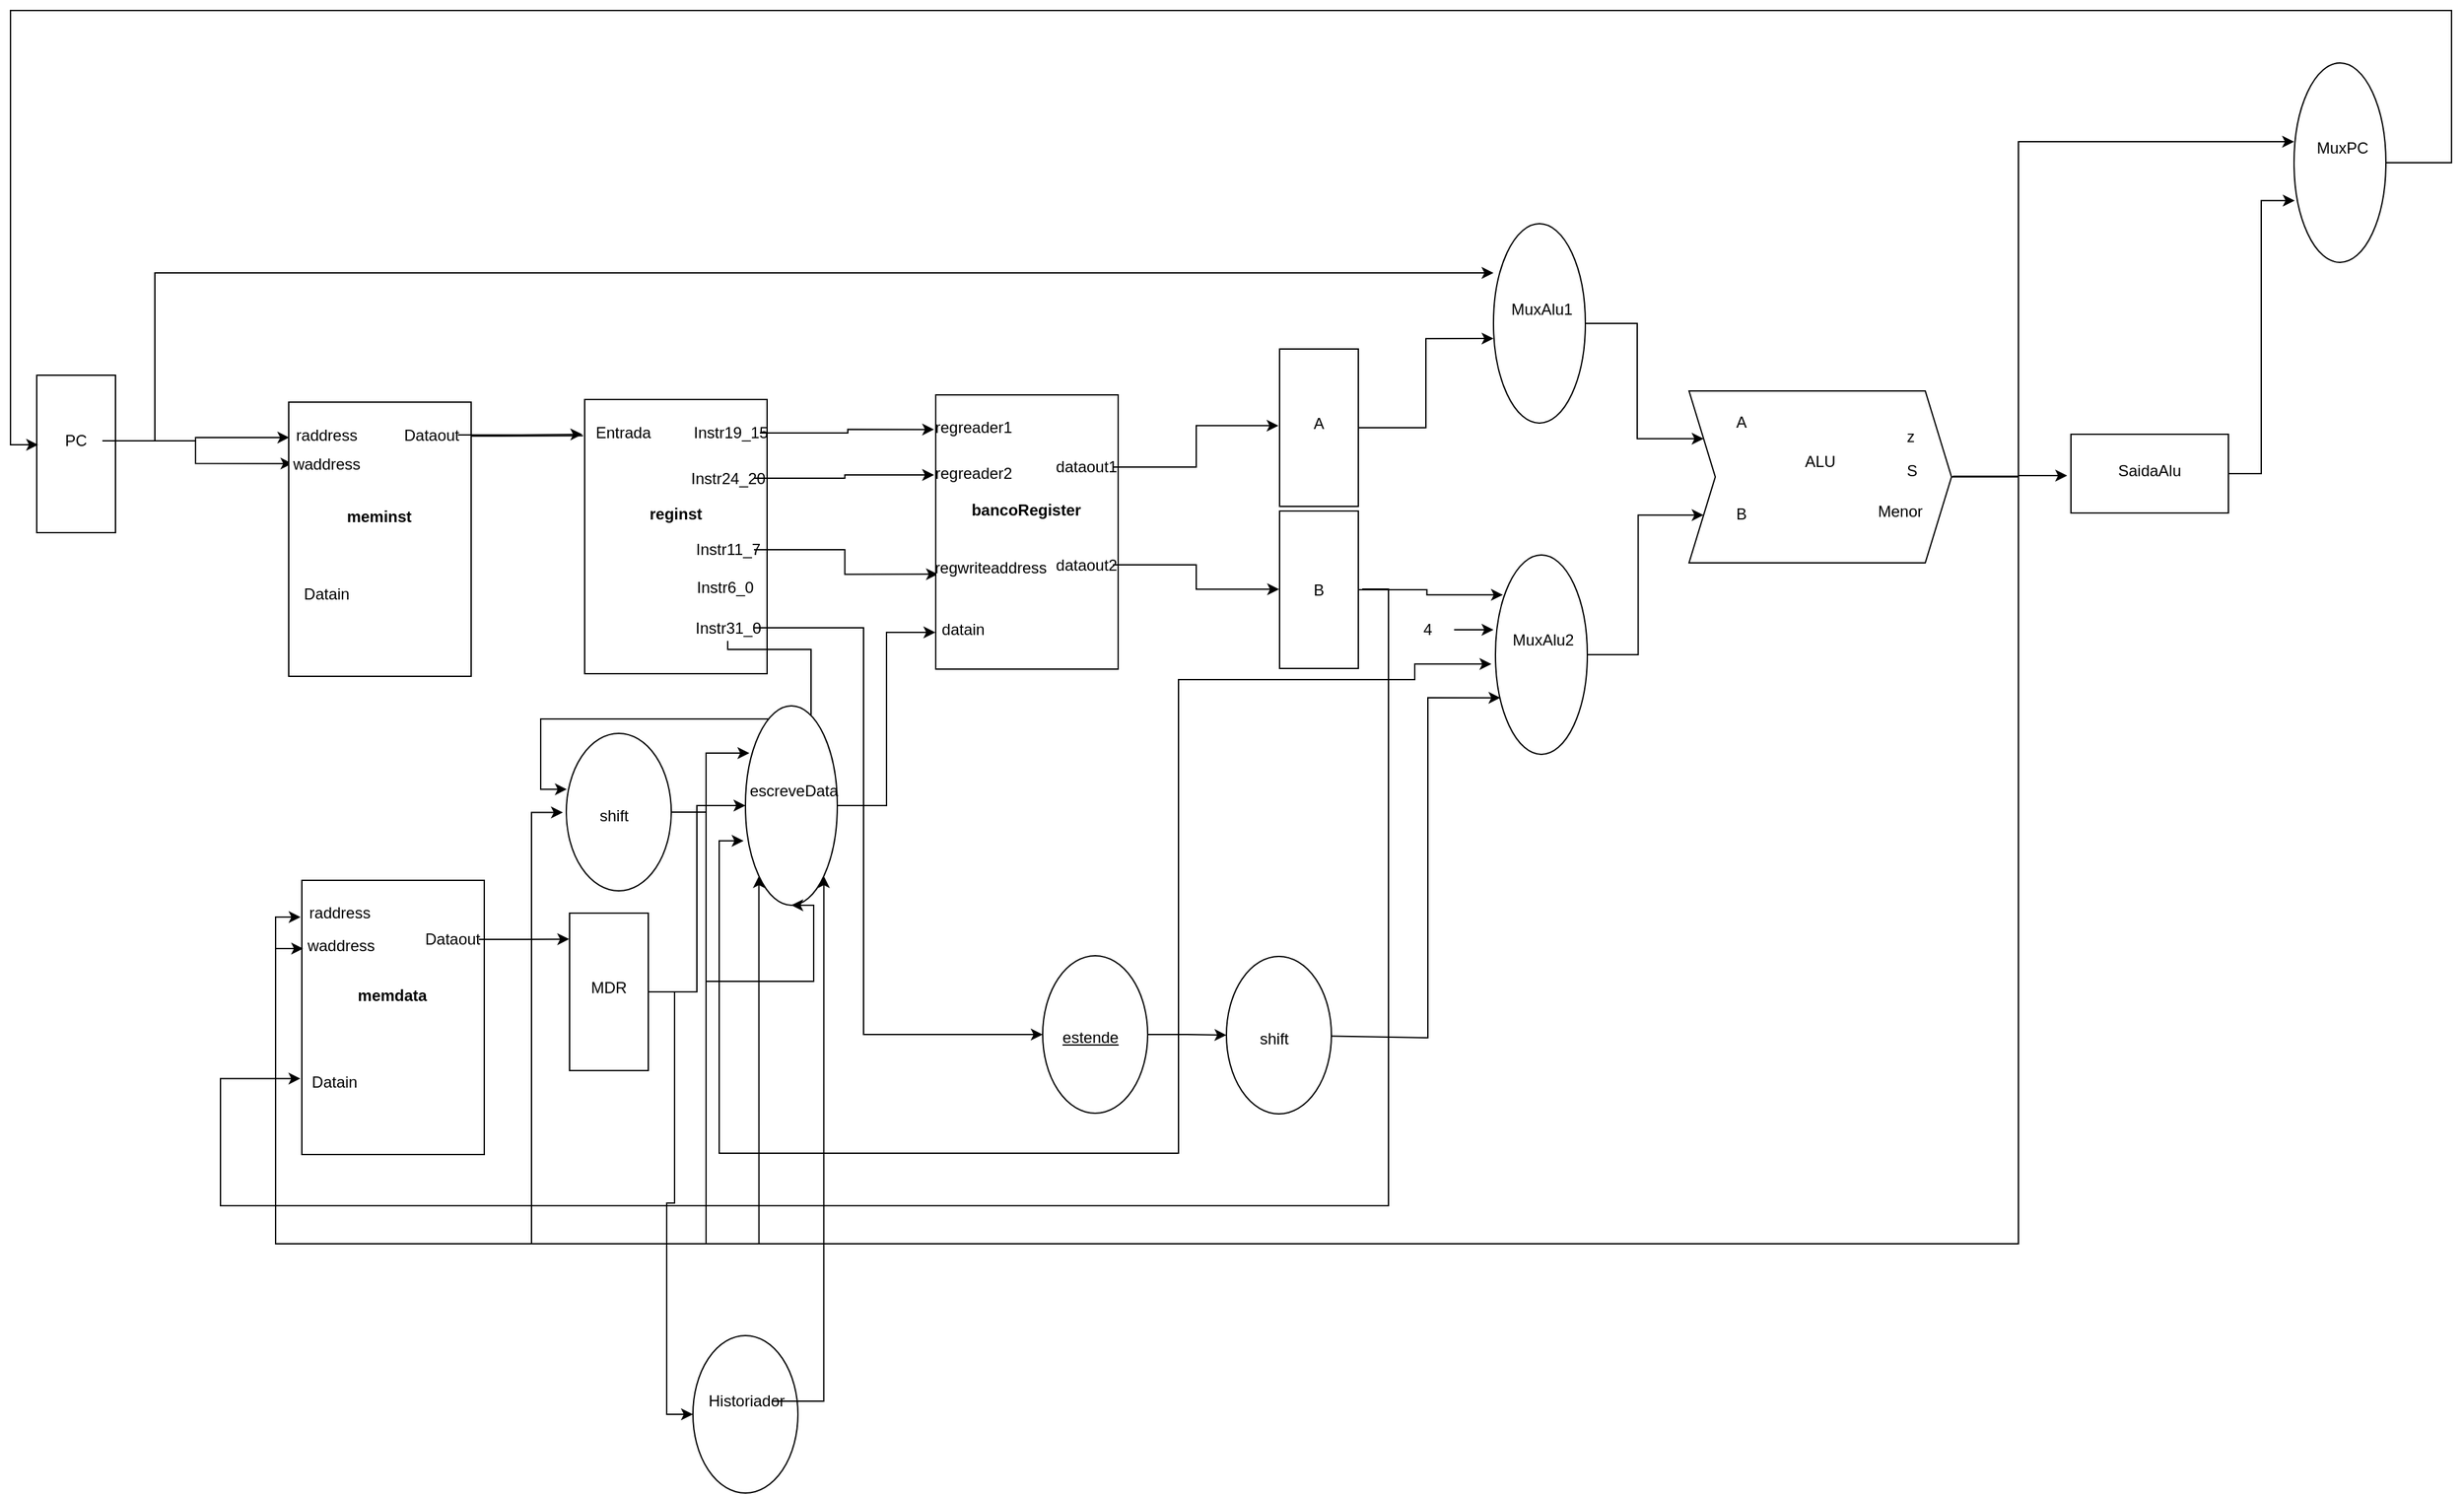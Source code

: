 <mxfile pages="1" version="11.2.8" type="github"><diagram id="BK2MosaaJc6s3cNC-S-s" name="Page-1"><mxGraphModel dx="1005" dy="513" grid="1" gridSize="10" guides="1" tooltips="1" connect="1" arrows="1" fold="1" page="1" pageScale="1" pageWidth="10000" pageHeight="10000" math="0" shadow="0"><root><mxCell id="0"/><mxCell id="1" parent="0"/><mxCell id="1Pwe8GG29_QsZhxiS9Jx-3" value="" style="verticalLabelPosition=bottom;verticalAlign=top;html=1;shape=mxgraph.basic.rect;fillColor=#ffffff;fillColor2=none;strokeColor=#000000;strokeWidth=1;size=20;indent=5;rotation=90;" parent="1" vertex="1"><mxGeometry x="410" y="608" width="120" height="60" as="geometry"/></mxCell><mxCell id="1Pwe8GG29_QsZhxiS9Jx-87" style="edgeStyle=orthogonalEdgeStyle;rounded=0;orthogonalLoop=1;jettySize=auto;html=1;entryX=0.129;entryY=0.997;entryDx=0;entryDy=0;entryPerimeter=0;" parent="1" source="1Pwe8GG29_QsZhxiS9Jx-2" target="1Pwe8GG29_QsZhxiS9Jx-49" edge="1"><mxGeometry relative="1" as="geometry"/></mxCell><mxCell id="1Pwe8GG29_QsZhxiS9Jx-88" style="edgeStyle=orthogonalEdgeStyle;rounded=0;orthogonalLoop=1;jettySize=auto;html=1;entryX=0.224;entryY=0.98;entryDx=0;entryDy=0;entryPerimeter=0;" parent="1" source="1Pwe8GG29_QsZhxiS9Jx-2" target="1Pwe8GG29_QsZhxiS9Jx-49" edge="1"><mxGeometry relative="1" as="geometry"/></mxCell><mxCell id="1Pwe8GG29_QsZhxiS9Jx-117" style="edgeStyle=orthogonalEdgeStyle;rounded=0;orthogonalLoop=1;jettySize=auto;html=1;entryX=0.247;entryY=1;entryDx=0;entryDy=0;entryPerimeter=0;" parent="1" source="1Pwe8GG29_QsZhxiS9Jx-2" target="1Pwe8GG29_QsZhxiS9Jx-81" edge="1"><mxGeometry relative="1" as="geometry"><Array as="points"><mxPoint x="530" y="628"/><mxPoint x="530" y="500"/></Array></mxGeometry></mxCell><mxCell id="1Pwe8GG29_QsZhxiS9Jx-2" value="PC" style="text;html=1;strokeColor=none;fillColor=none;align=center;verticalAlign=middle;whiteSpace=wrap;rounded=0;" parent="1" vertex="1"><mxGeometry x="450" y="618" width="40" height="20" as="geometry"/></mxCell><mxCell id="1Pwe8GG29_QsZhxiS9Jx-4" value="" style="verticalLabelPosition=bottom;verticalAlign=top;html=1;shape=mxgraph.basic.rect;fillColor=#ffffff;fillColor2=none;strokeColor=#000000;strokeWidth=1;size=20;indent=5;rotation=90;" parent="1" vertex="1"><mxGeometry x="822.5" y="631.5" width="209" height="139" as="geometry"/></mxCell><mxCell id="1Pwe8GG29_QsZhxiS9Jx-7" value="&lt;b&gt;reginst&lt;/b&gt;" style="text;html=1;strokeColor=none;fillColor=none;align=center;verticalAlign=middle;whiteSpace=wrap;rounded=0;" parent="1" vertex="1"><mxGeometry x="906.5" y="674" width="40" height="20" as="geometry"/></mxCell><mxCell id="1Pwe8GG29_QsZhxiS9Jx-10" value="Entrada" style="text;html=1;strokeColor=none;fillColor=none;align=center;verticalAlign=middle;whiteSpace=wrap;rounded=0;" parent="1" vertex="1"><mxGeometry x="866.5" y="611.5" width="40" height="20" as="geometry"/></mxCell><mxCell id="1Pwe8GG29_QsZhxiS9Jx-90" style="edgeStyle=orthogonalEdgeStyle;rounded=0;orthogonalLoop=1;jettySize=auto;html=1;entryX=0.126;entryY=1.009;entryDx=0;entryDy=0;entryPerimeter=0;" parent="1" source="1Pwe8GG29_QsZhxiS9Jx-11" target="1Pwe8GG29_QsZhxiS9Jx-19" edge="1"><mxGeometry relative="1" as="geometry"/></mxCell><mxCell id="1Pwe8GG29_QsZhxiS9Jx-11" value="Instr19_15&lt;br&gt;" style="text;html=1;strokeColor=none;fillColor=none;align=center;verticalAlign=middle;whiteSpace=wrap;rounded=0;" parent="1" vertex="1"><mxGeometry x="947" y="612" width="44" height="20" as="geometry"/></mxCell><mxCell id="1Pwe8GG29_QsZhxiS9Jx-91" style="edgeStyle=orthogonalEdgeStyle;rounded=0;orthogonalLoop=1;jettySize=auto;html=1;entryX=0.292;entryY=1.009;entryDx=0;entryDy=0;entryPerimeter=0;" parent="1" source="1Pwe8GG29_QsZhxiS9Jx-12" target="1Pwe8GG29_QsZhxiS9Jx-19" edge="1"><mxGeometry relative="1" as="geometry"/></mxCell><mxCell id="1Pwe8GG29_QsZhxiS9Jx-13" value="Instr6_0&lt;br&gt;" style="text;html=1;resizable=0;points=[];autosize=1;align=left;verticalAlign=top;spacingTop=-4;" parent="1" vertex="1"><mxGeometry x="941" y="730" width="60" height="20" as="geometry"/></mxCell><mxCell id="1Pwe8GG29_QsZhxiS9Jx-94" style="edgeStyle=orthogonalEdgeStyle;rounded=0;orthogonalLoop=1;jettySize=auto;html=1;entryX=0.654;entryY=0.988;entryDx=0;entryDy=0;entryPerimeter=0;" parent="1" source="1Pwe8GG29_QsZhxiS9Jx-14" target="1Pwe8GG29_QsZhxiS9Jx-19" edge="1"><mxGeometry relative="1" as="geometry"/></mxCell><mxCell id="1Pwe8GG29_QsZhxiS9Jx-14" value="Instr11_7&lt;br&gt;" style="text;html=1;strokeColor=none;fillColor=none;align=center;verticalAlign=middle;whiteSpace=wrap;rounded=0;direction=west;" parent="1" vertex="1"><mxGeometry x="946.5" y="701" width="40" height="20" as="geometry"/></mxCell><mxCell id="1Pwe8GG29_QsZhxiS9Jx-108" style="edgeStyle=orthogonalEdgeStyle;rounded=0;orthogonalLoop=1;jettySize=auto;html=1;entryX=0.5;entryY=1;entryDx=0;entryDy=0;" parent="1" source="1Pwe8GG29_QsZhxiS9Jx-15" target="1Pwe8GG29_QsZhxiS9Jx-61" edge="1"><mxGeometry relative="1" as="geometry"><Array as="points"><mxPoint x="1070" y="771"/><mxPoint x="1070" y="1081"/></Array></mxGeometry></mxCell><mxCell id="2bf1eDLoWq8hpPI0VgnQ-7" style="edgeStyle=orthogonalEdgeStyle;rounded=0;orthogonalLoop=1;jettySize=auto;html=1;entryX=0.355;entryY=0.995;entryDx=0;entryDy=0;entryPerimeter=0;" parent="1" source="1Pwe8GG29_QsZhxiS9Jx-15" target="2bf1eDLoWq8hpPI0VgnQ-3" edge="1"><mxGeometry relative="1" as="geometry"><Array as="points"><mxPoint x="1030" y="787"/><mxPoint x="1030" y="840"/><mxPoint x="824" y="840"/><mxPoint x="824" y="894"/></Array></mxGeometry></mxCell><mxCell id="1Pwe8GG29_QsZhxiS9Jx-15" value="Instr31_0" style="text;html=1;strokeColor=none;fillColor=none;align=center;verticalAlign=middle;whiteSpace=wrap;rounded=0;direction=west;" parent="1" vertex="1"><mxGeometry x="946.5" y="760.5" width="40" height="20" as="geometry"/></mxCell><mxCell id="1Pwe8GG29_QsZhxiS9Jx-19" value="" style="verticalLabelPosition=bottom;verticalAlign=top;html=1;shape=mxgraph.basic.rect;fillColor=#ffffff;fillColor2=none;strokeColor=#000000;strokeWidth=1;size=20;indent=5;rotation=90;" parent="1" vertex="1"><mxGeometry x="1090" y="628" width="209" height="139" as="geometry"/></mxCell><mxCell id="1Pwe8GG29_QsZhxiS9Jx-20" value="&lt;b&gt;bancoRegister&lt;/b&gt;" style="text;html=1;strokeColor=none;fillColor=none;align=center;verticalAlign=middle;whiteSpace=wrap;rounded=0;" parent="1" vertex="1"><mxGeometry x="1174" y="670.5" width="40" height="20" as="geometry"/></mxCell><mxCell id="1Pwe8GG29_QsZhxiS9Jx-21" value="regreader1" style="text;html=1;strokeColor=none;fillColor=none;align=center;verticalAlign=middle;whiteSpace=wrap;rounded=0;" parent="1" vertex="1"><mxGeometry x="1134" y="608" width="40" height="20" as="geometry"/></mxCell><mxCell id="1Pwe8GG29_QsZhxiS9Jx-97" style="edgeStyle=orthogonalEdgeStyle;rounded=0;orthogonalLoop=1;jettySize=auto;html=1;entryX=0.487;entryY=1.013;entryDx=0;entryDy=0;entryPerimeter=0;" parent="1" source="1Pwe8GG29_QsZhxiS9Jx-22" target="1Pwe8GG29_QsZhxiS9Jx-65" edge="1"><mxGeometry relative="1" as="geometry"/></mxCell><mxCell id="1Pwe8GG29_QsZhxiS9Jx-22" value="dataout1" style="text;html=1;strokeColor=none;fillColor=none;align=center;verticalAlign=middle;whiteSpace=wrap;rounded=0;" parent="1" vertex="1"><mxGeometry x="1220" y="638" width="40" height="20" as="geometry"/></mxCell><mxCell id="1Pwe8GG29_QsZhxiS9Jx-98" style="edgeStyle=orthogonalEdgeStyle;rounded=0;orthogonalLoop=1;jettySize=auto;html=1;entryX=0.497;entryY=1.006;entryDx=0;entryDy=0;entryPerimeter=0;" parent="1" source="1Pwe8GG29_QsZhxiS9Jx-23" target="1Pwe8GG29_QsZhxiS9Jx-67" edge="1"><mxGeometry relative="1" as="geometry"/></mxCell><mxCell id="1Pwe8GG29_QsZhxiS9Jx-23" value="dataout2" style="text;html=1;strokeColor=none;fillColor=none;align=center;verticalAlign=middle;whiteSpace=wrap;rounded=0;direction=west;" parent="1" vertex="1"><mxGeometry x="1220" y="712.5" width="40" height="20" as="geometry"/></mxCell><mxCell id="1Pwe8GG29_QsZhxiS9Jx-35" value="regreader2" style="text;html=1;strokeColor=none;fillColor=none;align=center;verticalAlign=middle;whiteSpace=wrap;rounded=0;" parent="1" vertex="1"><mxGeometry x="1134" y="643" width="40" height="20" as="geometry"/></mxCell><mxCell id="1Pwe8GG29_QsZhxiS9Jx-36" value="regwriteaddress" style="text;html=1;strokeColor=none;fillColor=none;align=center;verticalAlign=middle;whiteSpace=wrap;rounded=0;" parent="1" vertex="1"><mxGeometry x="1147" y="714.5" width="40" height="20" as="geometry"/></mxCell><mxCell id="1Pwe8GG29_QsZhxiS9Jx-37" value="datain" style="text;html=1;strokeColor=none;fillColor=none;align=center;verticalAlign=middle;whiteSpace=wrap;rounded=0;" parent="1" vertex="1"><mxGeometry x="1126" y="762" width="40" height="20" as="geometry"/></mxCell><mxCell id="1Pwe8GG29_QsZhxiS9Jx-38" value="" style="verticalLabelPosition=bottom;verticalAlign=top;html=1;shape=mxgraph.basic.rect;fillColor=#ffffff;fillColor2=none;strokeColor=#000000;strokeWidth=1;size=20;indent=5;rotation=90;" parent="1" vertex="1"><mxGeometry x="607" y="998" width="209" height="139" as="geometry"/></mxCell><mxCell id="1Pwe8GG29_QsZhxiS9Jx-39" value="&lt;b&gt;memdata&lt;/b&gt;" style="text;html=1;strokeColor=none;fillColor=none;align=center;verticalAlign=middle;whiteSpace=wrap;rounded=0;" parent="1" vertex="1"><mxGeometry x="691" y="1040.5" width="40" height="20" as="geometry"/></mxCell><mxCell id="1Pwe8GG29_QsZhxiS9Jx-40" value="raddress" style="text;html=1;strokeColor=none;fillColor=none;align=center;verticalAlign=middle;whiteSpace=wrap;rounded=0;" parent="1" vertex="1"><mxGeometry x="651" y="978" width="40" height="20" as="geometry"/></mxCell><mxCell id="1Pwe8GG29_QsZhxiS9Jx-96" style="edgeStyle=orthogonalEdgeStyle;rounded=0;orthogonalLoop=1;jettySize=auto;html=1;entryX=0.165;entryY=1.005;entryDx=0;entryDy=0;entryPerimeter=0;" parent="1" source="1Pwe8GG29_QsZhxiS9Jx-44" target="1Pwe8GG29_QsZhxiS9Jx-59" edge="1"><mxGeometry relative="1" as="geometry"/></mxCell><mxCell id="1Pwe8GG29_QsZhxiS9Jx-44" value="Dataout" style="text;html=1;strokeColor=none;fillColor=none;align=center;verticalAlign=middle;whiteSpace=wrap;rounded=0;direction=west;" parent="1" vertex="1"><mxGeometry x="737" y="998" width="40" height="20" as="geometry"/></mxCell><mxCell id="1Pwe8GG29_QsZhxiS9Jx-45" value="waddress" style="text;html=1;strokeColor=none;fillColor=none;align=center;verticalAlign=middle;whiteSpace=wrap;rounded=0;" parent="1" vertex="1"><mxGeometry x="652" y="1003" width="40" height="20" as="geometry"/></mxCell><mxCell id="1Pwe8GG29_QsZhxiS9Jx-47" value="Datain" style="text;html=1;strokeColor=none;fillColor=none;align=center;verticalAlign=middle;whiteSpace=wrap;rounded=0;" parent="1" vertex="1"><mxGeometry x="647" y="1107" width="40" height="20" as="geometry"/></mxCell><mxCell id="1Pwe8GG29_QsZhxiS9Jx-49" value="" style="verticalLabelPosition=bottom;verticalAlign=top;html=1;shape=mxgraph.basic.rect;fillColor=#ffffff;fillColor2=none;strokeColor=#000000;strokeWidth=1;size=20;indent=5;rotation=90;" parent="1" vertex="1"><mxGeometry x="597" y="633.5" width="209" height="139" as="geometry"/></mxCell><mxCell id="1Pwe8GG29_QsZhxiS9Jx-50" value="&lt;b&gt;meminst&lt;/b&gt;" style="text;html=1;strokeColor=none;fillColor=none;align=center;verticalAlign=middle;whiteSpace=wrap;rounded=0;" parent="1" vertex="1"><mxGeometry x="681" y="676" width="40" height="20" as="geometry"/></mxCell><mxCell id="1Pwe8GG29_QsZhxiS9Jx-51" value="raddress" style="text;html=1;strokeColor=none;fillColor=none;align=center;verticalAlign=middle;whiteSpace=wrap;rounded=0;" parent="1" vertex="1"><mxGeometry x="641" y="613.5" width="40" height="20" as="geometry"/></mxCell><mxCell id="1Pwe8GG29_QsZhxiS9Jx-92" style="edgeStyle=orthogonalEdgeStyle;rounded=0;orthogonalLoop=1;jettySize=auto;html=1;entryX=0.127;entryY=1.013;entryDx=0;entryDy=0;entryPerimeter=0;" parent="1" source="1Pwe8GG29_QsZhxiS9Jx-52" target="1Pwe8GG29_QsZhxiS9Jx-4" edge="1"><mxGeometry relative="1" as="geometry"/></mxCell><mxCell id="1Pwe8GG29_QsZhxiS9Jx-52" value="Dataout" style="text;html=1;strokeColor=none;fillColor=none;align=center;verticalAlign=middle;whiteSpace=wrap;rounded=0;" parent="1" vertex="1"><mxGeometry x="721" y="613.5" width="40" height="20" as="geometry"/></mxCell><mxCell id="1Pwe8GG29_QsZhxiS9Jx-57" value="waddress" style="text;html=1;strokeColor=none;fillColor=none;align=center;verticalAlign=middle;whiteSpace=wrap;rounded=0;" parent="1" vertex="1"><mxGeometry x="641" y="635.5" width="40" height="20" as="geometry"/></mxCell><mxCell id="1Pwe8GG29_QsZhxiS9Jx-58" value="Datain" style="text;html=1;strokeColor=none;fillColor=none;align=center;verticalAlign=middle;whiteSpace=wrap;rounded=0;" parent="1" vertex="1"><mxGeometry x="641" y="734.5" width="40" height="20" as="geometry"/></mxCell><mxCell id="1Pwe8GG29_QsZhxiS9Jx-120" style="edgeStyle=orthogonalEdgeStyle;rounded=0;orthogonalLoop=1;jettySize=auto;html=1;entryX=0.5;entryY=1;entryDx=0;entryDy=0;" parent="1" source="1Pwe8GG29_QsZhxiS9Jx-59" target="1Pwe8GG29_QsZhxiS9Jx-79" edge="1"><mxGeometry relative="1" as="geometry"/></mxCell><mxCell id="GAFzK2BqV9b1UwecKC87-3" style="edgeStyle=orthogonalEdgeStyle;rounded=0;orthogonalLoop=1;jettySize=auto;html=1;entryX=0.5;entryY=1;entryDx=0;entryDy=0;" edge="1" parent="1" source="1Pwe8GG29_QsZhxiS9Jx-59" target="GAFzK2BqV9b1UwecKC87-1"><mxGeometry relative="1" as="geometry"/></mxCell><mxCell id="1Pwe8GG29_QsZhxiS9Jx-59" value="" style="verticalLabelPosition=bottom;verticalAlign=top;html=1;shape=mxgraph.basic.rect;fillColor=#ffffff;fillColor2=none;strokeColor=#000000;strokeWidth=1;size=20;indent=5;rotation=90;" parent="1" vertex="1"><mxGeometry x="816" y="1018" width="120" height="60" as="geometry"/></mxCell><mxCell id="1Pwe8GG29_QsZhxiS9Jx-60" value="MDR" style="text;html=1;strokeColor=none;fillColor=none;align=center;verticalAlign=middle;whiteSpace=wrap;rounded=0;" parent="1" vertex="1"><mxGeometry x="856" y="1035" width="40" height="20" as="geometry"/></mxCell><mxCell id="1Pwe8GG29_QsZhxiS9Jx-113" style="edgeStyle=orthogonalEdgeStyle;rounded=0;orthogonalLoop=1;jettySize=auto;html=1;entryX=0.5;entryY=1;entryDx=0;entryDy=0;" parent="1" source="1Pwe8GG29_QsZhxiS9Jx-61" target="1Pwe8GG29_QsZhxiS9Jx-63" edge="1"><mxGeometry relative="1" as="geometry"/></mxCell><mxCell id="1Pwe8GG29_QsZhxiS9Jx-114" style="edgeStyle=orthogonalEdgeStyle;rounded=0;orthogonalLoop=1;jettySize=auto;html=1;entryX=0.547;entryY=1.044;entryDx=0;entryDy=0;entryPerimeter=0;" parent="1" source="1Pwe8GG29_QsZhxiS9Jx-61" target="1Pwe8GG29_QsZhxiS9Jx-83" edge="1"><mxGeometry relative="1" as="geometry"><Array as="points"><mxPoint x="1310" y="1080"/><mxPoint x="1310" y="810"/><mxPoint x="1490" y="810"/><mxPoint x="1490" y="798"/></Array></mxGeometry></mxCell><mxCell id="1Pwe8GG29_QsZhxiS9Jx-129" style="edgeStyle=orthogonalEdgeStyle;rounded=0;orthogonalLoop=1;jettySize=auto;html=1;entryX=0.677;entryY=1.02;entryDx=0;entryDy=0;entryPerimeter=0;" parent="1" target="1Pwe8GG29_QsZhxiS9Jx-79" edge="1"><mxGeometry relative="1" as="geometry"><mxPoint x="970" y="940" as="targetPoint"/><mxPoint x="1310" y="1080" as="sourcePoint"/><Array as="points"><mxPoint x="1310" y="1171"/><mxPoint x="960" y="1171"/><mxPoint x="960" y="933"/></Array></mxGeometry></mxCell><mxCell id="1Pwe8GG29_QsZhxiS9Jx-61" value="" style="ellipse;whiteSpace=wrap;html=1;rotation=90;fontStyle=4" parent="1" vertex="1"><mxGeometry x="1186.5" y="1040.5" width="120" height="80" as="geometry"/></mxCell><mxCell id="1Pwe8GG29_QsZhxiS9Jx-62" value="estende" style="text;html=1;strokeColor=none;fillColor=none;align=center;verticalAlign=middle;whiteSpace=wrap;rounded=0;fontStyle=4" parent="1" vertex="1"><mxGeometry x="1222.5" y="1073" width="40" height="20" as="geometry"/></mxCell><mxCell id="1Pwe8GG29_QsZhxiS9Jx-111" style="edgeStyle=orthogonalEdgeStyle;rounded=0;orthogonalLoop=1;jettySize=auto;html=1;entryX=0.716;entryY=0.946;entryDx=0;entryDy=0;entryPerimeter=0;" parent="1" source="1Pwe8GG29_QsZhxiS9Jx-63" target="1Pwe8GG29_QsZhxiS9Jx-83" edge="1"><mxGeometry relative="1" as="geometry"><Array as="points"><mxPoint x="1500" y="1083"/><mxPoint x="1500" y="824"/></Array></mxGeometry></mxCell><mxCell id="1Pwe8GG29_QsZhxiS9Jx-63" value="" style="ellipse;whiteSpace=wrap;html=1;rotation=90;" parent="1" vertex="1"><mxGeometry x="1326.5" y="1041" width="120" height="80" as="geometry"/></mxCell><mxCell id="1Pwe8GG29_QsZhxiS9Jx-64" value="shift" style="text;html=1;strokeColor=none;fillColor=none;align=center;verticalAlign=middle;whiteSpace=wrap;rounded=0;" parent="1" vertex="1"><mxGeometry x="1362.5" y="1073.5" width="40" height="20" as="geometry"/></mxCell><mxCell id="1Pwe8GG29_QsZhxiS9Jx-99" style="edgeStyle=orthogonalEdgeStyle;rounded=0;orthogonalLoop=1;jettySize=auto;html=1;entryX=0.576;entryY=1;entryDx=0;entryDy=0;entryPerimeter=0;" parent="1" source="1Pwe8GG29_QsZhxiS9Jx-65" target="1Pwe8GG29_QsZhxiS9Jx-81" edge="1"><mxGeometry relative="1" as="geometry"/></mxCell><mxCell id="1Pwe8GG29_QsZhxiS9Jx-65" value="" style="verticalLabelPosition=bottom;verticalAlign=top;html=1;shape=mxgraph.basic.rect;fillColor=#ffffff;fillColor2=none;strokeColor=#000000;strokeWidth=1;size=20;indent=5;rotation=90;" parent="1" vertex="1"><mxGeometry x="1357" y="588" width="120" height="60" as="geometry"/></mxCell><mxCell id="1Pwe8GG29_QsZhxiS9Jx-66" value="A" style="text;html=1;strokeColor=none;fillColor=none;align=center;verticalAlign=middle;whiteSpace=wrap;rounded=0;" parent="1" vertex="1"><mxGeometry x="1397" y="605" width="40" height="20" as="geometry"/></mxCell><mxCell id="1Pwe8GG29_QsZhxiS9Jx-102" style="edgeStyle=orthogonalEdgeStyle;rounded=0;orthogonalLoop=1;jettySize=auto;html=1;entryX=0.2;entryY=0.919;entryDx=0;entryDy=0;entryPerimeter=0;" parent="1" source="1Pwe8GG29_QsZhxiS9Jx-67" target="1Pwe8GG29_QsZhxiS9Jx-83" edge="1"><mxGeometry relative="1" as="geometry"/></mxCell><mxCell id="1Pwe8GG29_QsZhxiS9Jx-67" value="" style="verticalLabelPosition=bottom;verticalAlign=top;html=1;shape=mxgraph.basic.rect;fillColor=#ffffff;fillColor2=none;strokeColor=#000000;strokeWidth=1;size=20;indent=5;rotation=90;" parent="1" vertex="1"><mxGeometry x="1357" y="711.5" width="120" height="60" as="geometry"/></mxCell><mxCell id="1Pwe8GG29_QsZhxiS9Jx-127" style="edgeStyle=orthogonalEdgeStyle;rounded=0;orthogonalLoop=1;jettySize=auto;html=1;entryX=0.723;entryY=1.008;entryDx=0;entryDy=0;entryPerimeter=0;" parent="1" target="1Pwe8GG29_QsZhxiS9Jx-38" edge="1"><mxGeometry relative="1" as="geometry"><mxPoint x="1450" y="741" as="sourcePoint"/><Array as="points"><mxPoint x="1470" y="741"/><mxPoint x="1470" y="1211"/><mxPoint x="580" y="1211"/><mxPoint x="580" y="1114"/></Array></mxGeometry></mxCell><mxCell id="1Pwe8GG29_QsZhxiS9Jx-68" value="B" style="text;html=1;strokeColor=none;fillColor=none;align=center;verticalAlign=middle;whiteSpace=wrap;rounded=0;" parent="1" vertex="1"><mxGeometry x="1397" y="731.5" width="40" height="20" as="geometry"/></mxCell><mxCell id="1Pwe8GG29_QsZhxiS9Jx-103" style="edgeStyle=orthogonalEdgeStyle;rounded=0;orthogonalLoop=1;jettySize=auto;html=1;entryX=-0.024;entryY=0.525;entryDx=0;entryDy=0;entryPerimeter=0;" parent="1" source="1Pwe8GG29_QsZhxiS9Jx-71" target="1Pwe8GG29_QsZhxiS9Jx-77" edge="1"><mxGeometry relative="1" as="geometry"><Array as="points"><mxPoint x="1950" y="655"/></Array></mxGeometry></mxCell><mxCell id="1Pwe8GG29_QsZhxiS9Jx-106" style="edgeStyle=orthogonalEdgeStyle;rounded=0;orthogonalLoop=1;jettySize=auto;html=1;entryX=0.395;entryY=1;entryDx=0;entryDy=0;entryPerimeter=0;" parent="1" source="1Pwe8GG29_QsZhxiS9Jx-71" target="1Pwe8GG29_QsZhxiS9Jx-85" edge="1"><mxGeometry relative="1" as="geometry"><Array as="points"><mxPoint x="1950" y="655"/><mxPoint x="1950" y="400"/></Array></mxGeometry></mxCell><mxCell id="1Pwe8GG29_QsZhxiS9Jx-119" style="edgeStyle=orthogonalEdgeStyle;rounded=0;orthogonalLoop=1;jettySize=auto;html=1;entryX=0.237;entryY=0.957;entryDx=0;entryDy=0;entryPerimeter=0;" parent="1" source="1Pwe8GG29_QsZhxiS9Jx-71" target="1Pwe8GG29_QsZhxiS9Jx-79" edge="1"><mxGeometry relative="1" as="geometry"><Array as="points"><mxPoint x="1950" y="656"/><mxPoint x="1950" y="1240"/><mxPoint x="950" y="1240"/><mxPoint x="950" y="866"/></Array></mxGeometry></mxCell><mxCell id="1Pwe8GG29_QsZhxiS9Jx-125" style="edgeStyle=orthogonalEdgeStyle;rounded=0;orthogonalLoop=1;jettySize=auto;html=1;entryX=0.134;entryY=1.007;entryDx=0;entryDy=0;entryPerimeter=0;" parent="1" source="1Pwe8GG29_QsZhxiS9Jx-71" target="1Pwe8GG29_QsZhxiS9Jx-38" edge="1"><mxGeometry relative="1" as="geometry"><Array as="points"><mxPoint x="1950" y="656"/><mxPoint x="1950" y="1240"/><mxPoint x="622" y="1240"/><mxPoint x="622" y="991"/></Array></mxGeometry></mxCell><mxCell id="1Pwe8GG29_QsZhxiS9Jx-126" style="edgeStyle=orthogonalEdgeStyle;rounded=0;orthogonalLoop=1;jettySize=auto;html=1;entryX=0.249;entryY=0.993;entryDx=0;entryDy=0;entryPerimeter=0;" parent="1" source="1Pwe8GG29_QsZhxiS9Jx-71" target="1Pwe8GG29_QsZhxiS9Jx-38" edge="1"><mxGeometry relative="1" as="geometry"><Array as="points"><mxPoint x="1950" y="656"/><mxPoint x="1950" y="1240"/><mxPoint x="622" y="1240"/><mxPoint x="622" y="1015"/></Array></mxGeometry></mxCell><mxCell id="2bf1eDLoWq8hpPI0VgnQ-2" style="edgeStyle=orthogonalEdgeStyle;rounded=0;orthogonalLoop=1;jettySize=auto;html=1;entryX=1;entryY=1;entryDx=0;entryDy=0;" parent="1" target="1Pwe8GG29_QsZhxiS9Jx-79" edge="1"><mxGeometry relative="1" as="geometry"><Array as="points"><mxPoint x="1950" y="655"/><mxPoint x="1950" y="1240"/><mxPoint x="990" y="1240"/></Array><mxPoint x="1900" y="655" as="sourcePoint"/></mxGeometry></mxCell><mxCell id="2bf1eDLoWq8hpPI0VgnQ-6" style="edgeStyle=orthogonalEdgeStyle;rounded=0;orthogonalLoop=1;jettySize=auto;html=1;entryX=0.5;entryY=1;entryDx=0;entryDy=0;exitX=1;exitY=0.5;exitDx=0;exitDy=0;" parent="1" source="1Pwe8GG29_QsZhxiS9Jx-71" edge="1"><mxGeometry relative="1" as="geometry"><mxPoint x="1912.647" y="671.294" as="sourcePoint"/><mxPoint x="840.882" y="911.294" as="targetPoint"/><Array as="points"><mxPoint x="1899" y="655"/><mxPoint x="1950" y="655"/><mxPoint x="1950" y="1240"/><mxPoint x="817" y="1240"/><mxPoint x="817" y="911"/></Array></mxGeometry></mxCell><mxCell id="1Pwe8GG29_QsZhxiS9Jx-71" value="" style="shape=step;perimeter=stepPerimeter;whiteSpace=wrap;html=1;fixedSize=1;" parent="1" vertex="1"><mxGeometry x="1699" y="590" width="200" height="131" as="geometry"/></mxCell><mxCell id="1Pwe8GG29_QsZhxiS9Jx-72" value="ALU" style="text;html=1;strokeColor=none;fillColor=none;align=center;verticalAlign=middle;whiteSpace=wrap;rounded=0;" parent="1" vertex="1"><mxGeometry x="1779" y="633.5" width="40" height="20" as="geometry"/></mxCell><mxCell id="1Pwe8GG29_QsZhxiS9Jx-73" value="S" style="text;html=1;strokeColor=none;fillColor=none;align=center;verticalAlign=middle;whiteSpace=wrap;rounded=0;" parent="1" vertex="1"><mxGeometry x="1849" y="640.5" width="40" height="20" as="geometry"/></mxCell><mxCell id="1Pwe8GG29_QsZhxiS9Jx-74" value="A" style="text;html=1;strokeColor=none;fillColor=none;align=center;verticalAlign=middle;whiteSpace=wrap;rounded=0;" parent="1" vertex="1"><mxGeometry x="1719" y="603.5" width="40" height="20" as="geometry"/></mxCell><mxCell id="1Pwe8GG29_QsZhxiS9Jx-75" value="B" style="text;html=1;strokeColor=none;fillColor=none;align=center;verticalAlign=middle;whiteSpace=wrap;rounded=0;" parent="1" vertex="1"><mxGeometry x="1719" y="673.5" width="40" height="20" as="geometry"/></mxCell><mxCell id="1Pwe8GG29_QsZhxiS9Jx-76" value="z" style="text;html=1;strokeColor=none;fillColor=none;align=center;verticalAlign=middle;whiteSpace=wrap;rounded=0;" parent="1" vertex="1"><mxGeometry x="1848" y="614.5" width="40" height="20" as="geometry"/></mxCell><mxCell id="1Pwe8GG29_QsZhxiS9Jx-104" style="edgeStyle=orthogonalEdgeStyle;rounded=0;orthogonalLoop=1;jettySize=auto;html=1;entryX=0.69;entryY=0.993;entryDx=0;entryDy=0;entryPerimeter=0;" parent="1" source="1Pwe8GG29_QsZhxiS9Jx-77" target="1Pwe8GG29_QsZhxiS9Jx-85" edge="1"><mxGeometry relative="1" as="geometry"/></mxCell><mxCell id="1Pwe8GG29_QsZhxiS9Jx-77" value="" style="text;html=1;strokeColor=#000000;fillColor=#ffffff;align=center;verticalAlign=middle;whiteSpace=wrap;rounded=0;fontFamily=Helvetica;fontSize=12;fontColor=#000000;strokeWidth=1;" parent="1" vertex="1"><mxGeometry x="1990" y="623" width="120" height="60" as="geometry"/></mxCell><mxCell id="1Pwe8GG29_QsZhxiS9Jx-78" value="SaidaAlu" style="text;html=1;strokeColor=none;fillColor=none;align=center;verticalAlign=middle;whiteSpace=wrap;rounded=0;" parent="1" vertex="1"><mxGeometry x="2030" y="640.5" width="40" height="20" as="geometry"/></mxCell><mxCell id="1Pwe8GG29_QsZhxiS9Jx-95" style="edgeStyle=orthogonalEdgeStyle;rounded=0;orthogonalLoop=1;jettySize=auto;html=1;entryX=0.866;entryY=1.002;entryDx=0;entryDy=0;entryPerimeter=0;" parent="1" source="1Pwe8GG29_QsZhxiS9Jx-79" target="1Pwe8GG29_QsZhxiS9Jx-19" edge="1"><mxGeometry relative="1" as="geometry"/></mxCell><mxCell id="1Pwe8GG29_QsZhxiS9Jx-79" value="" style="ellipse;whiteSpace=wrap;html=1;direction=south;" parent="1" vertex="1"><mxGeometry x="980" y="830" width="70" height="152" as="geometry"/></mxCell><mxCell id="1Pwe8GG29_QsZhxiS9Jx-80" value="escreveData" style="text;html=1;strokeColor=none;fillColor=none;align=center;verticalAlign=middle;whiteSpace=wrap;rounded=0;" parent="1" vertex="1"><mxGeometry x="996.5" y="885" width="40" height="20" as="geometry"/></mxCell><mxCell id="1Pwe8GG29_QsZhxiS9Jx-100" style="edgeStyle=orthogonalEdgeStyle;rounded=0;orthogonalLoop=1;jettySize=auto;html=1;entryX=0;entryY=0.25;entryDx=0;entryDy=0;" parent="1" source="1Pwe8GG29_QsZhxiS9Jx-81" target="1Pwe8GG29_QsZhxiS9Jx-71" edge="1"><mxGeometry relative="1" as="geometry"/></mxCell><mxCell id="1Pwe8GG29_QsZhxiS9Jx-81" value="" style="ellipse;whiteSpace=wrap;html=1;direction=south;" parent="1" vertex="1"><mxGeometry x="1550" y="462.5" width="70" height="152" as="geometry"/></mxCell><mxCell id="1Pwe8GG29_QsZhxiS9Jx-82" value="MuxAlu1" style="text;html=1;strokeColor=none;fillColor=none;align=center;verticalAlign=middle;whiteSpace=wrap;rounded=0;" parent="1" vertex="1"><mxGeometry x="1566.5" y="517.5" width="40" height="20" as="geometry"/></mxCell><mxCell id="1Pwe8GG29_QsZhxiS9Jx-101" style="edgeStyle=orthogonalEdgeStyle;rounded=0;orthogonalLoop=1;jettySize=auto;html=1;entryX=0;entryY=0.75;entryDx=0;entryDy=0;" parent="1" source="1Pwe8GG29_QsZhxiS9Jx-83" target="1Pwe8GG29_QsZhxiS9Jx-71" edge="1"><mxGeometry relative="1" as="geometry"/></mxCell><mxCell id="1Pwe8GG29_QsZhxiS9Jx-83" value="" style="ellipse;whiteSpace=wrap;html=1;direction=south;" parent="1" vertex="1"><mxGeometry x="1551.5" y="715" width="70" height="152" as="geometry"/></mxCell><mxCell id="1Pwe8GG29_QsZhxiS9Jx-84" value="MuxAlu2" style="text;html=1;strokeColor=none;fillColor=none;align=center;verticalAlign=middle;whiteSpace=wrap;rounded=0;" parent="1" vertex="1"><mxGeometry x="1568" y="770" width="40" height="20" as="geometry"/></mxCell><mxCell id="1Pwe8GG29_QsZhxiS9Jx-107" style="edgeStyle=orthogonalEdgeStyle;rounded=0;orthogonalLoop=1;jettySize=auto;html=1;entryX=0.442;entryY=0.983;entryDx=0;entryDy=0;entryPerimeter=0;" parent="1" source="1Pwe8GG29_QsZhxiS9Jx-85" target="1Pwe8GG29_QsZhxiS9Jx-3" edge="1"><mxGeometry relative="1" as="geometry"><Array as="points"><mxPoint x="2280" y="416"/><mxPoint x="2280" y="300"/><mxPoint x="420" y="300"/><mxPoint x="420" y="631"/></Array></mxGeometry></mxCell><mxCell id="1Pwe8GG29_QsZhxiS9Jx-85" value="" style="ellipse;whiteSpace=wrap;html=1;direction=south;" parent="1" vertex="1"><mxGeometry x="2160" y="340" width="70" height="152" as="geometry"/></mxCell><mxCell id="1Pwe8GG29_QsZhxiS9Jx-86" value="MuxPC" style="text;html=1;strokeColor=none;fillColor=none;align=center;verticalAlign=middle;whiteSpace=wrap;rounded=0;" parent="1" vertex="1"><mxGeometry x="2176.5" y="395" width="40" height="20" as="geometry"/></mxCell><mxCell id="1Pwe8GG29_QsZhxiS9Jx-89" value="" style="endArrow=none;html=1;exitX=0.124;exitY=0;exitDx=0;exitDy=0;exitPerimeter=0;entryX=0.132;entryY=1.009;entryDx=0;entryDy=0;entryPerimeter=0;" parent="1" target="1Pwe8GG29_QsZhxiS9Jx-4" edge="1"><mxGeometry width="50" height="50" relative="1" as="geometry"><mxPoint x="771.0" y="624.416" as="sourcePoint"/><mxPoint x="856" y="626" as="targetPoint"/></mxGeometry></mxCell><mxCell id="1Pwe8GG29_QsZhxiS9Jx-12" value="Instr24_20" style="text;html=1;strokeColor=none;fillColor=none;align=center;verticalAlign=middle;whiteSpace=wrap;rounded=0;direction=west;" parent="1" vertex="1"><mxGeometry x="946.5" y="646.5" width="40" height="20" as="geometry"/></mxCell><mxCell id="1Pwe8GG29_QsZhxiS9Jx-116" style="edgeStyle=orthogonalEdgeStyle;rounded=0;orthogonalLoop=1;jettySize=auto;html=1;" parent="1" source="1Pwe8GG29_QsZhxiS9Jx-115" edge="1"><mxGeometry relative="1" as="geometry"><mxPoint x="1550" y="772" as="targetPoint"/></mxGeometry></mxCell><mxCell id="1Pwe8GG29_QsZhxiS9Jx-115" value="4" style="text;html=1;strokeColor=none;fillColor=none;align=center;verticalAlign=middle;whiteSpace=wrap;rounded=0;" parent="1" vertex="1"><mxGeometry x="1480" y="762" width="40" height="20" as="geometry"/></mxCell><mxCell id="2bf1eDLoWq8hpPI0VgnQ-1" value="Menor" style="text;html=1;strokeColor=none;fillColor=none;align=center;verticalAlign=middle;whiteSpace=wrap;rounded=0;" parent="1" vertex="1"><mxGeometry x="1840" y="672" width="40" height="20" as="geometry"/></mxCell><mxCell id="2bf1eDLoWq8hpPI0VgnQ-5" style="edgeStyle=orthogonalEdgeStyle;rounded=0;orthogonalLoop=1;jettySize=auto;html=1;exitX=0.5;exitY=0;exitDx=0;exitDy=0;entryX=1;entryY=0.5;entryDx=0;entryDy=0;" parent="1" source="2bf1eDLoWq8hpPI0VgnQ-3" target="1Pwe8GG29_QsZhxiS9Jx-79" edge="1"><mxGeometry relative="1" as="geometry"><Array as="points"><mxPoint x="950" y="911"/><mxPoint x="950" y="1040"/><mxPoint x="1032" y="1040"/></Array></mxGeometry></mxCell><mxCell id="2bf1eDLoWq8hpPI0VgnQ-3" value="" style="ellipse;whiteSpace=wrap;html=1;rotation=90;" parent="1" vertex="1"><mxGeometry x="823.5" y="871" width="120" height="80" as="geometry"/></mxCell><mxCell id="2bf1eDLoWq8hpPI0VgnQ-4" value="shift" style="text;html=1;strokeColor=none;fillColor=none;align=center;verticalAlign=middle;whiteSpace=wrap;rounded=0;" parent="1" vertex="1"><mxGeometry x="859.5" y="903.5" width="40" height="20" as="geometry"/></mxCell><mxCell id="GAFzK2BqV9b1UwecKC87-1" value="" style="ellipse;whiteSpace=wrap;html=1;rotation=90;" vertex="1" parent="1"><mxGeometry x="920" y="1330" width="120" height="80" as="geometry"/></mxCell><mxCell id="GAFzK2BqV9b1UwecKC87-4" style="edgeStyle=orthogonalEdgeStyle;rounded=0;orthogonalLoop=1;jettySize=auto;html=1;entryX=1;entryY=0;entryDx=0;entryDy=0;" edge="1" parent="1" source="GAFzK2BqV9b1UwecKC87-2" target="1Pwe8GG29_QsZhxiS9Jx-79"><mxGeometry relative="1" as="geometry"><Array as="points"><mxPoint x="1040" y="1360"/></Array></mxGeometry></mxCell><mxCell id="GAFzK2BqV9b1UwecKC87-2" value="Historiador" style="text;html=1;strokeColor=none;fillColor=none;align=center;verticalAlign=middle;whiteSpace=wrap;rounded=0;" vertex="1" parent="1"><mxGeometry x="961" y="1350" width="40" height="20" as="geometry"/></mxCell></root></mxGraphModel></diagram></mxfile>